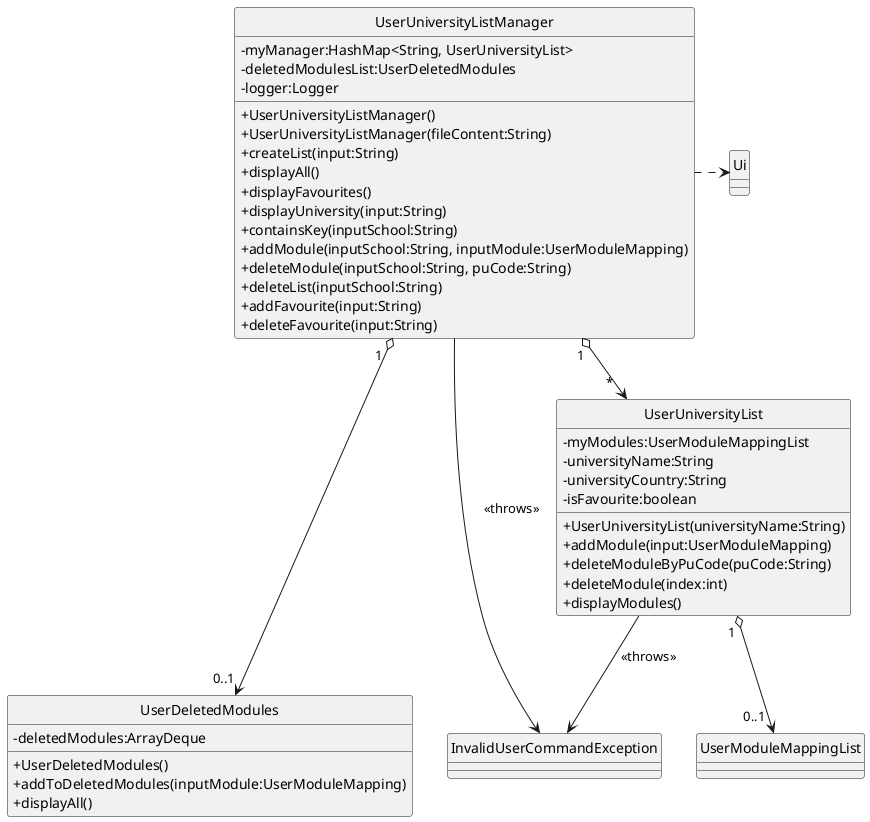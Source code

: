 @startuml
'https://plantuml.com/sequence-diagram

hide circle
skinparam classAttributeIconSize 0

class UserModuleMappingList {
}

class InvalidUserCommandException {
}

class UserDeletedModules {
    - deletedModules:ArrayDeque
    + UserDeletedModules()
    + addToDeletedModules(inputModule:UserModuleMapping)
    + displayAll()
}

class Ui {
}

class UserUniversityList {
    - myModules:UserModuleMappingList
    - universityName:String
    - universityCountry:String
    - isFavourite:boolean
    + UserUniversityList(universityName:String)
    + addModule(input:UserModuleMapping)
    + deleteModuleByPuCode(puCode:String)
    + deleteModule(index:int)
    + displayModules()
}

class UserUniversityListManager {
    - myManager:HashMap<String, UserUniversityList>
    - deletedModulesList:UserDeletedModules
    - logger:Logger
    + UserUniversityListManager()
    + UserUniversityListManager(fileContent:String)
    + createList(input:String)
    + displayAll()
    + displayFavourites()
    + displayUniversity(input:String)
    + containsKey(inputSchool:String)
    + addModule(inputSchool:String, inputModule:UserModuleMapping)
    + deleteModule(inputSchool:String, puCode:String)
    + deleteList(inputSchool:String)
    + addFavourite(input:String)
    + deleteFavourite(input:String)
}

UserUniversityListManager " 1 " o--> " *  " UserUniversityList
UserUniversityListManager " 1  " o---> " 0..1 " UserDeletedModules
UserUniversityList " 1 " o--> "0..1 " UserModuleMappingList
UserUniversityListManager -> InvalidUserCommandException :<<throws>>
UserUniversityList --> InvalidUserCommandException :<<throws>>
UserUniversityListManager .> Ui
@enduml